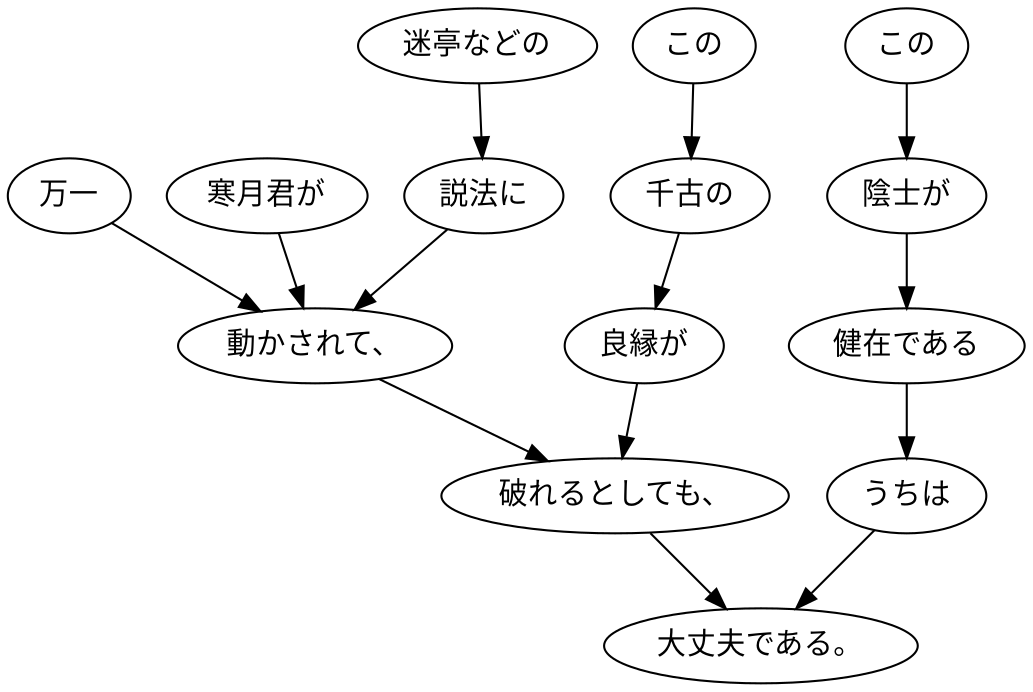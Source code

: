 digraph graph2814 {
	node0 [label="万一"];
	node1 [label="寒月君が"];
	node2 [label="迷亭などの"];
	node3 [label="説法に"];
	node4 [label="動かされて、"];
	node5 [label="この"];
	node6 [label="千古の"];
	node7 [label="良縁が"];
	node8 [label="破れるとしても、"];
	node9 [label="この"];
	node10 [label="陰士が"];
	node11 [label="健在である"];
	node12 [label="うちは"];
	node13 [label="大丈夫である。"];
	node0 -> node4;
	node1 -> node4;
	node2 -> node3;
	node3 -> node4;
	node4 -> node8;
	node5 -> node6;
	node6 -> node7;
	node7 -> node8;
	node8 -> node13;
	node9 -> node10;
	node10 -> node11;
	node11 -> node12;
	node12 -> node13;
}
